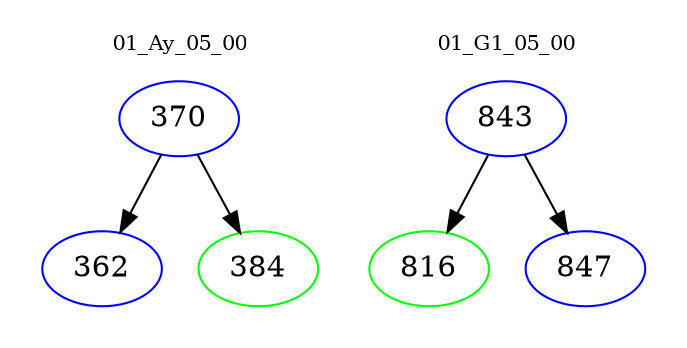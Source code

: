 digraph{
subgraph cluster_0 {
color = white
label = "01_Ay_05_00";
fontsize=10;
T0_370 [label="370", color="blue"]
T0_370 -> T0_362 [color="black"]
T0_362 [label="362", color="blue"]
T0_370 -> T0_384 [color="black"]
T0_384 [label="384", color="green"]
}
subgraph cluster_1 {
color = white
label = "01_G1_05_00";
fontsize=10;
T1_843 [label="843", color="blue"]
T1_843 -> T1_816 [color="black"]
T1_816 [label="816", color="green"]
T1_843 -> T1_847 [color="black"]
T1_847 [label="847", color="blue"]
}
}
